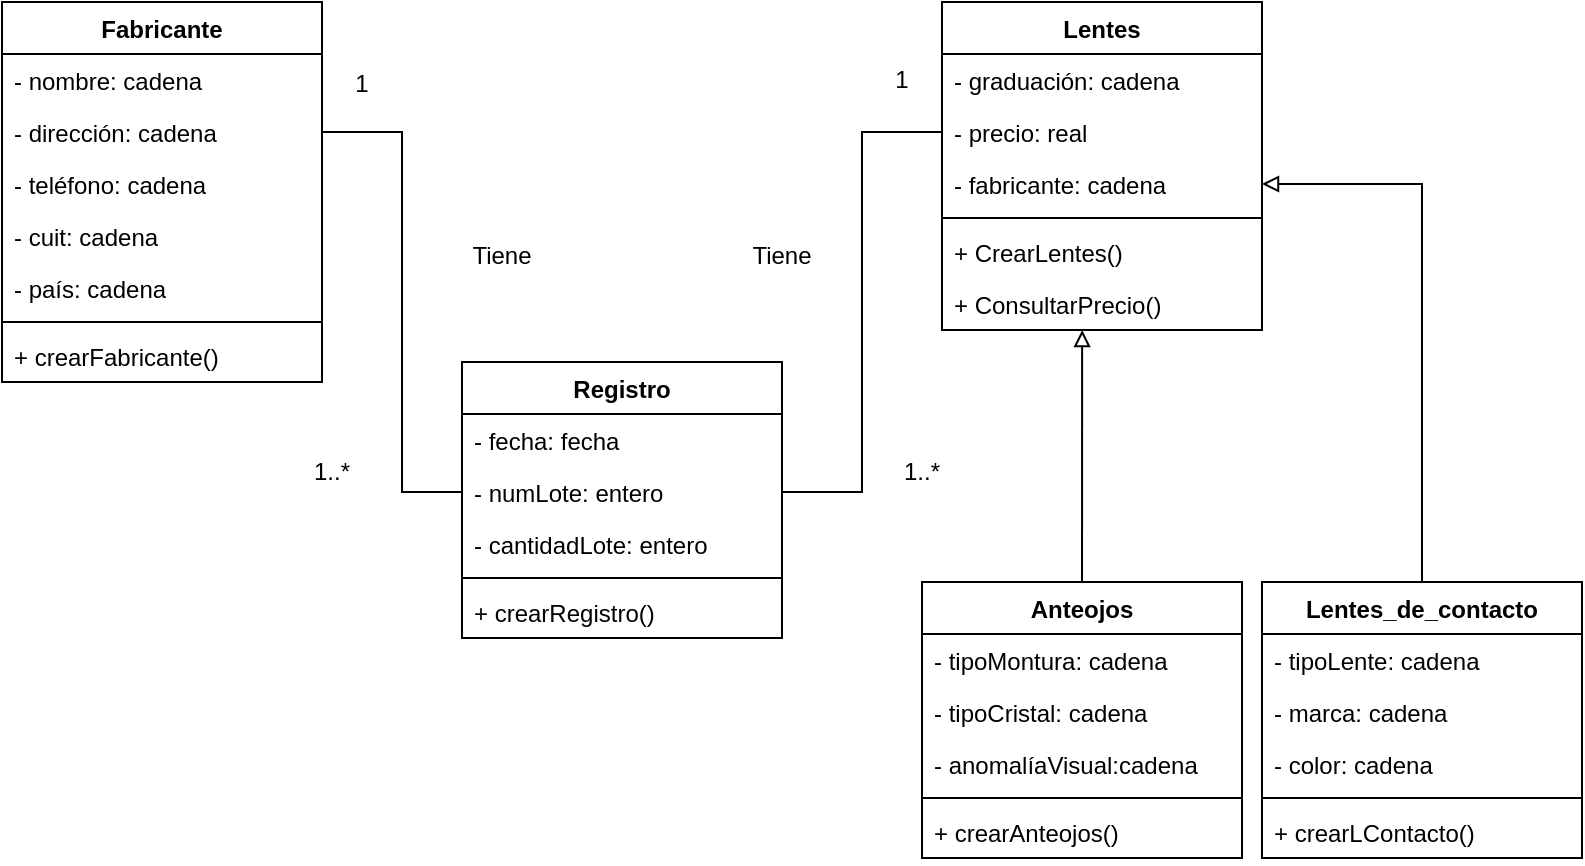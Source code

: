 <mxfile version="16.5.1" type="device"><diagram id="36dWLt_To0qG_7L-Ebpv" name="Página-1"><mxGraphModel dx="868" dy="545" grid="1" gridSize="10" guides="1" tooltips="1" connect="1" arrows="1" fold="1" page="1" pageScale="1" pageWidth="827" pageHeight="1169" math="0" shadow="0"><root><mxCell id="0"/><mxCell id="1" parent="0"/><mxCell id="soAnGlDZIyoib-suW7v5-1" value="Anteojos" style="swimlane;fontStyle=1;align=center;verticalAlign=top;childLayout=stackLayout;horizontal=1;startSize=26;horizontalStack=0;resizeParent=1;resizeParentMax=0;resizeLast=0;collapsible=1;marginBottom=0;" vertex="1" parent="1"><mxGeometry x="470" y="480" width="160" height="138" as="geometry"/></mxCell><mxCell id="soAnGlDZIyoib-suW7v5-2" value="- tipoMontura: cadena" style="text;strokeColor=none;fillColor=none;align=left;verticalAlign=top;spacingLeft=4;spacingRight=4;overflow=hidden;rotatable=0;points=[[0,0.5],[1,0.5]];portConstraint=eastwest;" vertex="1" parent="soAnGlDZIyoib-suW7v5-1"><mxGeometry y="26" width="160" height="26" as="geometry"/></mxCell><mxCell id="soAnGlDZIyoib-suW7v5-3" value="- tipoCristal: cadena" style="text;strokeColor=none;fillColor=none;align=left;verticalAlign=top;spacingLeft=4;spacingRight=4;overflow=hidden;rotatable=0;points=[[0,0.5],[1,0.5]];portConstraint=eastwest;" vertex="1" parent="soAnGlDZIyoib-suW7v5-1"><mxGeometry y="52" width="160" height="26" as="geometry"/></mxCell><mxCell id="soAnGlDZIyoib-suW7v5-4" value="- anomalíaVisual:cadena" style="text;strokeColor=none;fillColor=none;align=left;verticalAlign=top;spacingLeft=4;spacingRight=4;overflow=hidden;rotatable=0;points=[[0,0.5],[1,0.5]];portConstraint=eastwest;" vertex="1" parent="soAnGlDZIyoib-suW7v5-1"><mxGeometry y="78" width="160" height="26" as="geometry"/></mxCell><mxCell id="soAnGlDZIyoib-suW7v5-5" value="" style="line;strokeWidth=1;fillColor=none;align=left;verticalAlign=middle;spacingTop=-1;spacingLeft=3;spacingRight=3;rotatable=0;labelPosition=right;points=[];portConstraint=eastwest;" vertex="1" parent="soAnGlDZIyoib-suW7v5-1"><mxGeometry y="104" width="160" height="8" as="geometry"/></mxCell><mxCell id="soAnGlDZIyoib-suW7v5-6" value="+ crearAnteojos()" style="text;strokeColor=none;fillColor=none;align=left;verticalAlign=top;spacingLeft=4;spacingRight=4;overflow=hidden;rotatable=0;points=[[0,0.5],[1,0.5]];portConstraint=eastwest;" vertex="1" parent="soAnGlDZIyoib-suW7v5-1"><mxGeometry y="112" width="160" height="26" as="geometry"/></mxCell><mxCell id="soAnGlDZIyoib-suW7v5-7" value="Lentes_de_contacto" style="swimlane;fontStyle=1;align=center;verticalAlign=top;childLayout=stackLayout;horizontal=1;startSize=26;horizontalStack=0;resizeParent=1;resizeParentMax=0;resizeLast=0;collapsible=1;marginBottom=0;" vertex="1" parent="1"><mxGeometry x="640" y="480" width="160" height="138" as="geometry"/></mxCell><mxCell id="soAnGlDZIyoib-suW7v5-8" value="- tipoLente: cadena" style="text;strokeColor=none;fillColor=none;align=left;verticalAlign=top;spacingLeft=4;spacingRight=4;overflow=hidden;rotatable=0;points=[[0,0.5],[1,0.5]];portConstraint=eastwest;" vertex="1" parent="soAnGlDZIyoib-suW7v5-7"><mxGeometry y="26" width="160" height="26" as="geometry"/></mxCell><mxCell id="soAnGlDZIyoib-suW7v5-9" value="- marca: cadena" style="text;strokeColor=none;fillColor=none;align=left;verticalAlign=top;spacingLeft=4;spacingRight=4;overflow=hidden;rotatable=0;points=[[0,0.5],[1,0.5]];portConstraint=eastwest;" vertex="1" parent="soAnGlDZIyoib-suW7v5-7"><mxGeometry y="52" width="160" height="26" as="geometry"/></mxCell><mxCell id="soAnGlDZIyoib-suW7v5-10" value="- color: cadena" style="text;strokeColor=none;fillColor=none;align=left;verticalAlign=top;spacingLeft=4;spacingRight=4;overflow=hidden;rotatable=0;points=[[0,0.5],[1,0.5]];portConstraint=eastwest;" vertex="1" parent="soAnGlDZIyoib-suW7v5-7"><mxGeometry y="78" width="160" height="26" as="geometry"/></mxCell><mxCell id="soAnGlDZIyoib-suW7v5-11" value="" style="line;strokeWidth=1;fillColor=none;align=left;verticalAlign=middle;spacingTop=-1;spacingLeft=3;spacingRight=3;rotatable=0;labelPosition=right;points=[];portConstraint=eastwest;" vertex="1" parent="soAnGlDZIyoib-suW7v5-7"><mxGeometry y="104" width="160" height="8" as="geometry"/></mxCell><mxCell id="soAnGlDZIyoib-suW7v5-12" value="+ crearLContacto()" style="text;strokeColor=none;fillColor=none;align=left;verticalAlign=top;spacingLeft=4;spacingRight=4;overflow=hidden;rotatable=0;points=[[0,0.5],[1,0.5]];portConstraint=eastwest;" vertex="1" parent="soAnGlDZIyoib-suW7v5-7"><mxGeometry y="112" width="160" height="26" as="geometry"/></mxCell><mxCell id="soAnGlDZIyoib-suW7v5-13" value="Lentes" style="swimlane;fontStyle=1;align=center;verticalAlign=top;childLayout=stackLayout;horizontal=1;startSize=26;horizontalStack=0;resizeParent=1;resizeParentMax=0;resizeLast=0;collapsible=1;marginBottom=0;" vertex="1" parent="1"><mxGeometry x="480" y="190" width="160" height="164" as="geometry"/></mxCell><mxCell id="soAnGlDZIyoib-suW7v5-14" value="- graduación: cadena" style="text;strokeColor=none;fillColor=none;align=left;verticalAlign=top;spacingLeft=4;spacingRight=4;overflow=hidden;rotatable=0;points=[[0,0.5],[1,0.5]];portConstraint=eastwest;" vertex="1" parent="soAnGlDZIyoib-suW7v5-13"><mxGeometry y="26" width="160" height="26" as="geometry"/></mxCell><mxCell id="soAnGlDZIyoib-suW7v5-15" value="- precio: real" style="text;strokeColor=none;fillColor=none;align=left;verticalAlign=top;spacingLeft=4;spacingRight=4;overflow=hidden;rotatable=0;points=[[0,0.5],[1,0.5]];portConstraint=eastwest;" vertex="1" parent="soAnGlDZIyoib-suW7v5-13"><mxGeometry y="52" width="160" height="26" as="geometry"/></mxCell><mxCell id="soAnGlDZIyoib-suW7v5-16" value="- fabricante: cadena" style="text;strokeColor=none;fillColor=none;align=left;verticalAlign=top;spacingLeft=4;spacingRight=4;overflow=hidden;rotatable=0;points=[[0,0.5],[1,0.5]];portConstraint=eastwest;" vertex="1" parent="soAnGlDZIyoib-suW7v5-13"><mxGeometry y="78" width="160" height="26" as="geometry"/></mxCell><mxCell id="soAnGlDZIyoib-suW7v5-17" value="" style="line;strokeWidth=1;fillColor=none;align=left;verticalAlign=middle;spacingTop=-1;spacingLeft=3;spacingRight=3;rotatable=0;labelPosition=right;points=[];portConstraint=eastwest;" vertex="1" parent="soAnGlDZIyoib-suW7v5-13"><mxGeometry y="104" width="160" height="8" as="geometry"/></mxCell><mxCell id="soAnGlDZIyoib-suW7v5-18" value="+ CrearLentes()" style="text;strokeColor=none;fillColor=none;align=left;verticalAlign=top;spacingLeft=4;spacingRight=4;overflow=hidden;rotatable=0;points=[[0,0.5],[1,0.5]];portConstraint=eastwest;" vertex="1" parent="soAnGlDZIyoib-suW7v5-13"><mxGeometry y="112" width="160" height="26" as="geometry"/></mxCell><mxCell id="soAnGlDZIyoib-suW7v5-19" value="+ ConsultarPrecio()" style="text;strokeColor=none;fillColor=none;align=left;verticalAlign=top;spacingLeft=4;spacingRight=4;overflow=hidden;rotatable=0;points=[[0,0.5],[1,0.5]];portConstraint=eastwest;" vertex="1" parent="soAnGlDZIyoib-suW7v5-13"><mxGeometry y="138" width="160" height="26" as="geometry"/></mxCell><mxCell id="soAnGlDZIyoib-suW7v5-20" value="" style="endArrow=block;html=1;rounded=0;endFill=0;exitX=0.5;exitY=0;exitDx=0;exitDy=0;entryX=0.438;entryY=1;entryDx=0;entryDy=0;entryPerimeter=0;" edge="1" parent="1" source="soAnGlDZIyoib-suW7v5-1" target="soAnGlDZIyoib-suW7v5-19"><mxGeometry width="50" height="50" relative="1" as="geometry"><mxPoint x="370" y="350" as="sourcePoint"/><mxPoint x="550" y="380" as="targetPoint"/><Array as="points"/></mxGeometry></mxCell><mxCell id="soAnGlDZIyoib-suW7v5-21" value="" style="endArrow=block;html=1;rounded=0;endFill=0;entryX=1;entryY=0.5;entryDx=0;entryDy=0;exitX=0.5;exitY=0;exitDx=0;exitDy=0;" edge="1" parent="1" source="soAnGlDZIyoib-suW7v5-7" target="soAnGlDZIyoib-suW7v5-16"><mxGeometry width="50" height="50" relative="1" as="geometry"><mxPoint x="690" y="350" as="sourcePoint"/><mxPoint x="740" y="300" as="targetPoint"/><Array as="points"><mxPoint x="720" y="281"/></Array></mxGeometry></mxCell><mxCell id="soAnGlDZIyoib-suW7v5-23" value="Fabricante" style="swimlane;fontStyle=1;align=center;verticalAlign=top;childLayout=stackLayout;horizontal=1;startSize=26;horizontalStack=0;resizeParent=1;resizeParentMax=0;resizeLast=0;collapsible=1;marginBottom=0;" vertex="1" parent="1"><mxGeometry x="10" y="190" width="160" height="190" as="geometry"/></mxCell><mxCell id="soAnGlDZIyoib-suW7v5-24" value="- nombre: cadena" style="text;strokeColor=none;fillColor=none;align=left;verticalAlign=top;spacingLeft=4;spacingRight=4;overflow=hidden;rotatable=0;points=[[0,0.5],[1,0.5]];portConstraint=eastwest;" vertex="1" parent="soAnGlDZIyoib-suW7v5-23"><mxGeometry y="26" width="160" height="26" as="geometry"/></mxCell><mxCell id="soAnGlDZIyoib-suW7v5-27" value="- dirección: cadena" style="text;strokeColor=none;fillColor=none;align=left;verticalAlign=top;spacingLeft=4;spacingRight=4;overflow=hidden;rotatable=0;points=[[0,0.5],[1,0.5]];portConstraint=eastwest;" vertex="1" parent="soAnGlDZIyoib-suW7v5-23"><mxGeometry y="52" width="160" height="26" as="geometry"/></mxCell><mxCell id="soAnGlDZIyoib-suW7v5-28" value="- teléfono: cadena" style="text;strokeColor=none;fillColor=none;align=left;verticalAlign=top;spacingLeft=4;spacingRight=4;overflow=hidden;rotatable=0;points=[[0,0.5],[1,0.5]];portConstraint=eastwest;" vertex="1" parent="soAnGlDZIyoib-suW7v5-23"><mxGeometry y="78" width="160" height="26" as="geometry"/></mxCell><mxCell id="soAnGlDZIyoib-suW7v5-29" value="- cuit: cadena" style="text;strokeColor=none;fillColor=none;align=left;verticalAlign=top;spacingLeft=4;spacingRight=4;overflow=hidden;rotatable=0;points=[[0,0.5],[1,0.5]];portConstraint=eastwest;" vertex="1" parent="soAnGlDZIyoib-suW7v5-23"><mxGeometry y="104" width="160" height="26" as="geometry"/></mxCell><mxCell id="soAnGlDZIyoib-suW7v5-30" value="- país: cadena" style="text;strokeColor=none;fillColor=none;align=left;verticalAlign=top;spacingLeft=4;spacingRight=4;overflow=hidden;rotatable=0;points=[[0,0.5],[1,0.5]];portConstraint=eastwest;" vertex="1" parent="soAnGlDZIyoib-suW7v5-23"><mxGeometry y="130" width="160" height="26" as="geometry"/></mxCell><mxCell id="soAnGlDZIyoib-suW7v5-25" value="" style="line;strokeWidth=1;fillColor=none;align=left;verticalAlign=middle;spacingTop=-1;spacingLeft=3;spacingRight=3;rotatable=0;labelPosition=right;points=[];portConstraint=eastwest;" vertex="1" parent="soAnGlDZIyoib-suW7v5-23"><mxGeometry y="156" width="160" height="8" as="geometry"/></mxCell><mxCell id="soAnGlDZIyoib-suW7v5-26" value="+ crearFabricante()" style="text;strokeColor=none;fillColor=none;align=left;verticalAlign=top;spacingLeft=4;spacingRight=4;overflow=hidden;rotatable=0;points=[[0,0.5],[1,0.5]];portConstraint=eastwest;" vertex="1" parent="soAnGlDZIyoib-suW7v5-23"><mxGeometry y="164" width="160" height="26" as="geometry"/></mxCell><mxCell id="soAnGlDZIyoib-suW7v5-31" value="Registro" style="swimlane;fontStyle=1;align=center;verticalAlign=top;childLayout=stackLayout;horizontal=1;startSize=26;horizontalStack=0;resizeParent=1;resizeParentMax=0;resizeLast=0;collapsible=1;marginBottom=0;" vertex="1" parent="1"><mxGeometry x="240" y="370" width="160" height="138" as="geometry"/></mxCell><mxCell id="soAnGlDZIyoib-suW7v5-32" value="- fecha: fecha" style="text;strokeColor=none;fillColor=none;align=left;verticalAlign=top;spacingLeft=4;spacingRight=4;overflow=hidden;rotatable=0;points=[[0,0.5],[1,0.5]];portConstraint=eastwest;" vertex="1" parent="soAnGlDZIyoib-suW7v5-31"><mxGeometry y="26" width="160" height="26" as="geometry"/></mxCell><mxCell id="soAnGlDZIyoib-suW7v5-35" value="- numLote: entero" style="text;strokeColor=none;fillColor=none;align=left;verticalAlign=top;spacingLeft=4;spacingRight=4;overflow=hidden;rotatable=0;points=[[0,0.5],[1,0.5]];portConstraint=eastwest;" vertex="1" parent="soAnGlDZIyoib-suW7v5-31"><mxGeometry y="52" width="160" height="26" as="geometry"/></mxCell><mxCell id="soAnGlDZIyoib-suW7v5-36" value="- cantidadLote: entero" style="text;strokeColor=none;fillColor=none;align=left;verticalAlign=top;spacingLeft=4;spacingRight=4;overflow=hidden;rotatable=0;points=[[0,0.5],[1,0.5]];portConstraint=eastwest;" vertex="1" parent="soAnGlDZIyoib-suW7v5-31"><mxGeometry y="78" width="160" height="26" as="geometry"/></mxCell><mxCell id="soAnGlDZIyoib-suW7v5-33" value="" style="line;strokeWidth=1;fillColor=none;align=left;verticalAlign=middle;spacingTop=-1;spacingLeft=3;spacingRight=3;rotatable=0;labelPosition=right;points=[];portConstraint=eastwest;" vertex="1" parent="soAnGlDZIyoib-suW7v5-31"><mxGeometry y="104" width="160" height="8" as="geometry"/></mxCell><mxCell id="soAnGlDZIyoib-suW7v5-34" value="+ crearRegistro()" style="text;strokeColor=none;fillColor=none;align=left;verticalAlign=top;spacingLeft=4;spacingRight=4;overflow=hidden;rotatable=0;points=[[0,0.5],[1,0.5]];portConstraint=eastwest;" vertex="1" parent="soAnGlDZIyoib-suW7v5-31"><mxGeometry y="112" width="160" height="26" as="geometry"/></mxCell><mxCell id="soAnGlDZIyoib-suW7v5-39" value="" style="endArrow=none;html=1;rounded=0;entryX=0;entryY=0.5;entryDx=0;entryDy=0;exitX=1;exitY=0.5;exitDx=0;exitDy=0;" edge="1" parent="1" source="soAnGlDZIyoib-suW7v5-27" target="soAnGlDZIyoib-suW7v5-35"><mxGeometry width="50" height="50" relative="1" as="geometry"><mxPoint x="200" y="320" as="sourcePoint"/><mxPoint x="250" y="270" as="targetPoint"/><Array as="points"><mxPoint x="210" y="255"/><mxPoint x="210" y="435"/></Array></mxGeometry></mxCell><mxCell id="soAnGlDZIyoib-suW7v5-40" value="" style="endArrow=none;html=1;rounded=0;entryX=0;entryY=0.5;entryDx=0;entryDy=0;exitX=1;exitY=0.5;exitDx=0;exitDy=0;" edge="1" parent="1" source="soAnGlDZIyoib-suW7v5-35" target="soAnGlDZIyoib-suW7v5-15"><mxGeometry width="50" height="50" relative="1" as="geometry"><mxPoint x="410" y="310" as="sourcePoint"/><mxPoint x="460" y="260" as="targetPoint"/><Array as="points"><mxPoint x="440" y="435"/><mxPoint x="440" y="255"/></Array></mxGeometry></mxCell><mxCell id="soAnGlDZIyoib-suW7v5-41" value="Tiene" style="text;html=1;strokeColor=none;fillColor=none;align=center;verticalAlign=middle;whiteSpace=wrap;rounded=0;" vertex="1" parent="1"><mxGeometry x="230" y="302" width="60" height="30" as="geometry"/></mxCell><mxCell id="soAnGlDZIyoib-suW7v5-42" value="Tiene" style="text;html=1;strokeColor=none;fillColor=none;align=center;verticalAlign=middle;whiteSpace=wrap;rounded=0;" vertex="1" parent="1"><mxGeometry x="370" y="302" width="60" height="30" as="geometry"/></mxCell><mxCell id="soAnGlDZIyoib-suW7v5-43" value="1" style="text;html=1;strokeColor=none;fillColor=none;align=center;verticalAlign=middle;whiteSpace=wrap;rounded=0;" vertex="1" parent="1"><mxGeometry x="180" y="216" width="20" height="30" as="geometry"/></mxCell><mxCell id="soAnGlDZIyoib-suW7v5-44" value="1" style="text;html=1;strokeColor=none;fillColor=none;align=center;verticalAlign=middle;whiteSpace=wrap;rounded=0;" vertex="1" parent="1"><mxGeometry x="450" y="214" width="20" height="30" as="geometry"/></mxCell><mxCell id="soAnGlDZIyoib-suW7v5-45" value="1..*" style="text;html=1;strokeColor=none;fillColor=none;align=center;verticalAlign=middle;whiteSpace=wrap;rounded=0;" vertex="1" parent="1"><mxGeometry x="160" y="410" width="30" height="30" as="geometry"/></mxCell><mxCell id="soAnGlDZIyoib-suW7v5-46" value="1..*" style="text;html=1;strokeColor=none;fillColor=none;align=center;verticalAlign=middle;whiteSpace=wrap;rounded=0;" vertex="1" parent="1"><mxGeometry x="460" y="410" width="20" height="30" as="geometry"/></mxCell></root></mxGraphModel></diagram></mxfile>